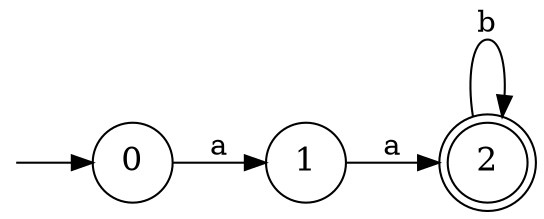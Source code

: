 digraph G {
    ranksep=0.5;
    nodesep=0.5;
    rankdir=LR;
    node [shape="circle", fontsize="16"];
    fontsize="10";
    compound=true;

    i0 [shape=point, style=invis];
    2 [shape=doublecircle];

    i0 -> 0;
    1 -> 2 [label="a"];
    2 -> 2 [label="b"];
    0 -> 1 [label="a"];
}
